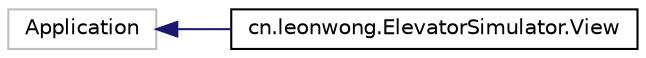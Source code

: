 digraph "Graphical Class Hierarchy"
{
  edge [fontname="Helvetica",fontsize="10",labelfontname="Helvetica",labelfontsize="10"];
  node [fontname="Helvetica",fontsize="10",shape=record];
  rankdir="LR";
  Node6 [label="Application",height=0.2,width=0.4,color="grey75", fillcolor="white", style="filled"];
  Node6 -> Node0 [dir="back",color="midnightblue",fontsize="10",style="solid",fontname="Helvetica"];
  Node0 [label="cn.leonwong.ElevatorSimulator.View",height=0.2,width=0.4,color="black", fillcolor="white", style="filled",URL="$classcn_1_1leonwong_1_1_elevator_simulator_1_1_view.html"];
}
